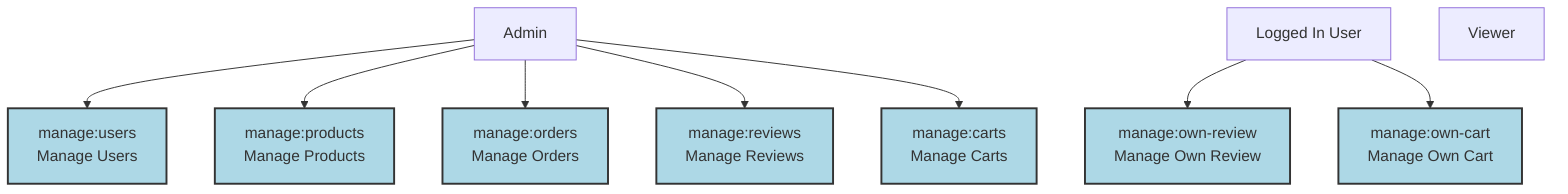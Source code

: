 graph TD;

Admin["Admin"]
LoggedInUser["Logged In User"]
Viewer["Viewer"]

permission1["manage:users\nManage Users"]
permission2["manage:products\nManage Products"]
permission3["manage:orders\nManage Orders"]
permission4["manage:reviews\nManage Reviews"]
permission5["manage:carts\nManage Carts"]
permission6["manage:own-review\nManage Own Review"]
permission7["manage:own-cart\nManage Own Cart"]

Admin --> permission1
Admin --> permission2
Admin --> permission3
Admin --> permission4
Admin --> permission5

LoggedInUser --> permission6
LoggedInUser --> permission7

classDef permission fill:#ADD8E6,stroke:#333,stroke-width:2px;
class permission1,permission2,permission3,permission4,permission5,permission6,permission7,permission8,permission9 permission;